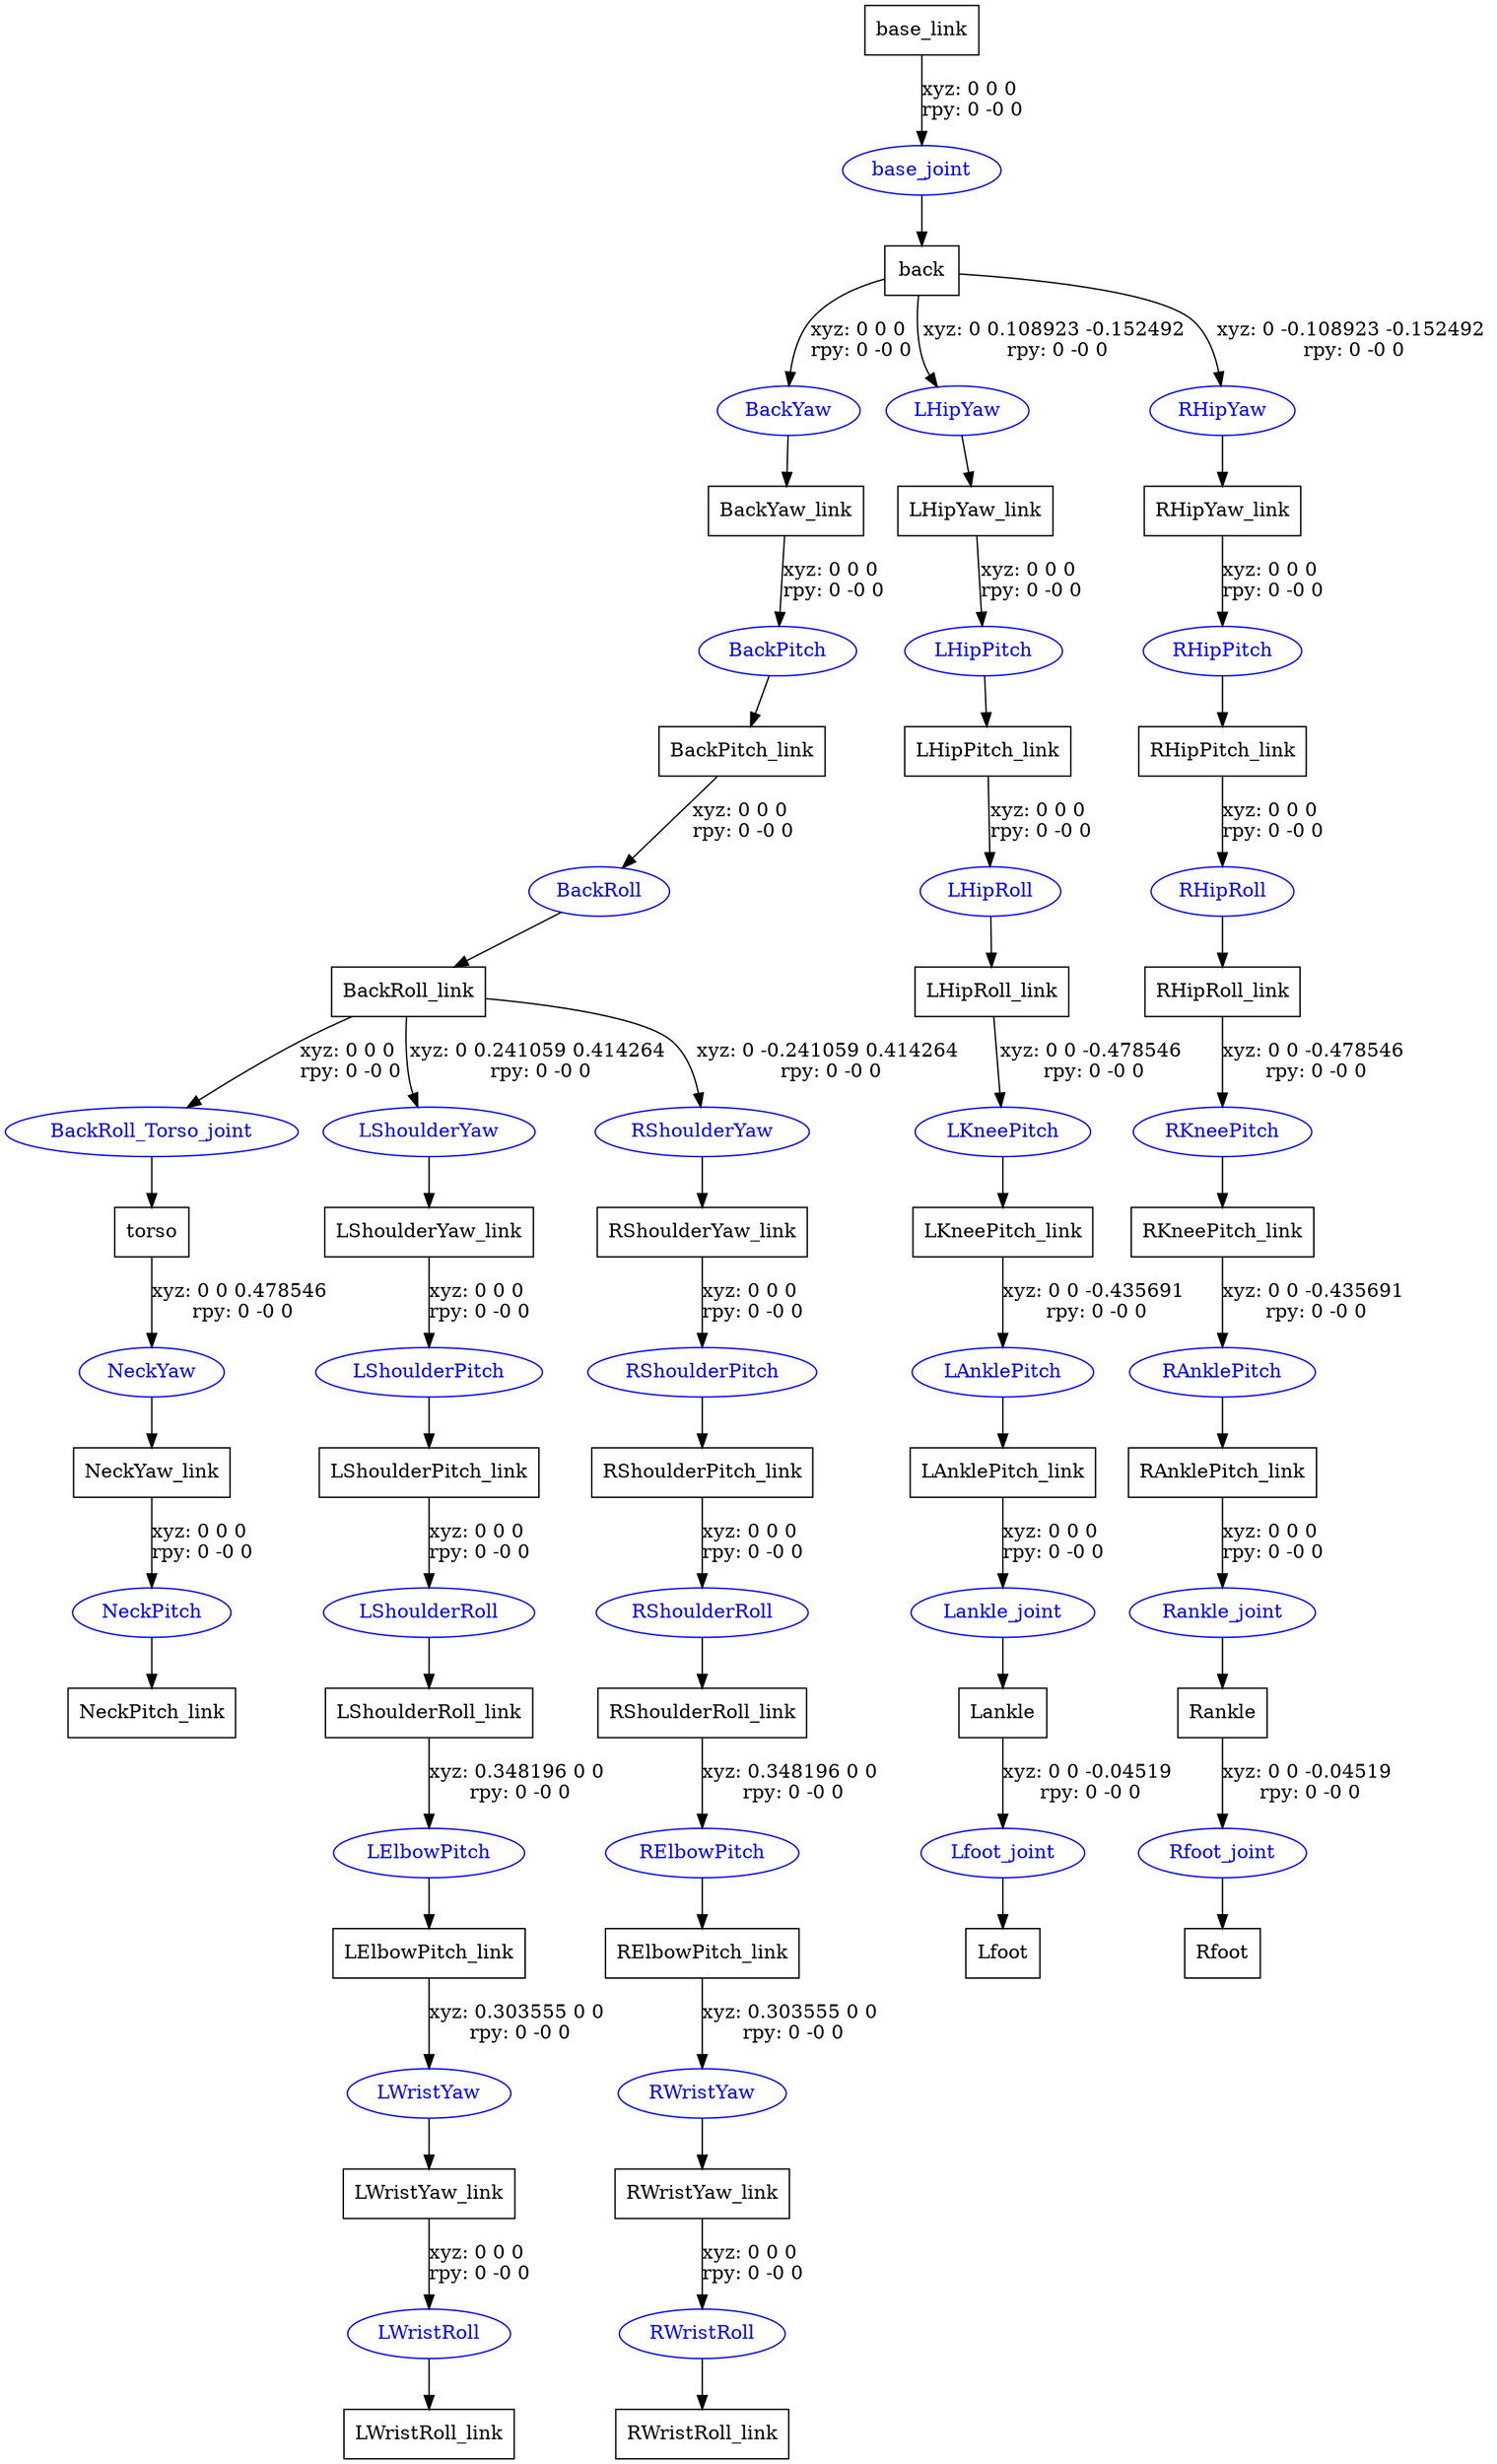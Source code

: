 digraph G {
node [shape=box];
"base_link" [label="base_link"];
"back" [label="back"];
"BackYaw_link" [label="BackYaw_link"];
"BackPitch_link" [label="BackPitch_link"];
"BackRoll_link" [label="BackRoll_link"];
"torso" [label="torso"];
"NeckYaw_link" [label="NeckYaw_link"];
"NeckPitch_link" [label="NeckPitch_link"];
"LShoulderYaw_link" [label="LShoulderYaw_link"];
"LShoulderPitch_link" [label="LShoulderPitch_link"];
"LShoulderRoll_link" [label="LShoulderRoll_link"];
"LElbowPitch_link" [label="LElbowPitch_link"];
"LWristYaw_link" [label="LWristYaw_link"];
"LWristRoll_link" [label="LWristRoll_link"];
"RShoulderYaw_link" [label="RShoulderYaw_link"];
"RShoulderPitch_link" [label="RShoulderPitch_link"];
"RShoulderRoll_link" [label="RShoulderRoll_link"];
"RElbowPitch_link" [label="RElbowPitch_link"];
"RWristYaw_link" [label="RWristYaw_link"];
"RWristRoll_link" [label="RWristRoll_link"];
"LHipYaw_link" [label="LHipYaw_link"];
"LHipPitch_link" [label="LHipPitch_link"];
"LHipRoll_link" [label="LHipRoll_link"];
"LKneePitch_link" [label="LKneePitch_link"];
"LAnklePitch_link" [label="LAnklePitch_link"];
"Lankle" [label="Lankle"];
"Lfoot" [label="Lfoot"];
"RHipYaw_link" [label="RHipYaw_link"];
"RHipPitch_link" [label="RHipPitch_link"];
"RHipRoll_link" [label="RHipRoll_link"];
"RKneePitch_link" [label="RKneePitch_link"];
"RAnklePitch_link" [label="RAnklePitch_link"];
"Rankle" [label="Rankle"];
"Rfoot" [label="Rfoot"];
node [shape=ellipse, color=blue, fontcolor=blue];
"base_link" -> "base_joint" [label="xyz: 0 0 0 \nrpy: 0 -0 0"]
"base_joint" -> "back"
"back" -> "BackYaw" [label="xyz: 0 0 0 \nrpy: 0 -0 0"]
"BackYaw" -> "BackYaw_link"
"BackYaw_link" -> "BackPitch" [label="xyz: 0 0 0 \nrpy: 0 -0 0"]
"BackPitch" -> "BackPitch_link"
"BackPitch_link" -> "BackRoll" [label="xyz: 0 0 0 \nrpy: 0 -0 0"]
"BackRoll" -> "BackRoll_link"
"BackRoll_link" -> "BackRoll_Torso_joint" [label="xyz: 0 0 0 \nrpy: 0 -0 0"]
"BackRoll_Torso_joint" -> "torso"
"torso" -> "NeckYaw" [label="xyz: 0 0 0.478546 \nrpy: 0 -0 0"]
"NeckYaw" -> "NeckYaw_link"
"NeckYaw_link" -> "NeckPitch" [label="xyz: 0 0 0 \nrpy: 0 -0 0"]
"NeckPitch" -> "NeckPitch_link"
"BackRoll_link" -> "LShoulderYaw" [label="xyz: 0 0.241059 0.414264 \nrpy: 0 -0 0"]
"LShoulderYaw" -> "LShoulderYaw_link"
"LShoulderYaw_link" -> "LShoulderPitch" [label="xyz: 0 0 0 \nrpy: 0 -0 0"]
"LShoulderPitch" -> "LShoulderPitch_link"
"LShoulderPitch_link" -> "LShoulderRoll" [label="xyz: 0 0 0 \nrpy: 0 -0 0"]
"LShoulderRoll" -> "LShoulderRoll_link"
"LShoulderRoll_link" -> "LElbowPitch" [label="xyz: 0.348196 0 0 \nrpy: 0 -0 0"]
"LElbowPitch" -> "LElbowPitch_link"
"LElbowPitch_link" -> "LWristYaw" [label="xyz: 0.303555 0 0 \nrpy: 0 -0 0"]
"LWristYaw" -> "LWristYaw_link"
"LWristYaw_link" -> "LWristRoll" [label="xyz: 0 0 0 \nrpy: 0 -0 0"]
"LWristRoll" -> "LWristRoll_link"
"BackRoll_link" -> "RShoulderYaw" [label="xyz: 0 -0.241059 0.414264 \nrpy: 0 -0 0"]
"RShoulderYaw" -> "RShoulderYaw_link"
"RShoulderYaw_link" -> "RShoulderPitch" [label="xyz: 0 0 0 \nrpy: 0 -0 0"]
"RShoulderPitch" -> "RShoulderPitch_link"
"RShoulderPitch_link" -> "RShoulderRoll" [label="xyz: 0 0 0 \nrpy: 0 -0 0"]
"RShoulderRoll" -> "RShoulderRoll_link"
"RShoulderRoll_link" -> "RElbowPitch" [label="xyz: 0.348196 0 0 \nrpy: 0 -0 0"]
"RElbowPitch" -> "RElbowPitch_link"
"RElbowPitch_link" -> "RWristYaw" [label="xyz: 0.303555 0 0 \nrpy: 0 -0 0"]
"RWristYaw" -> "RWristYaw_link"
"RWristYaw_link" -> "RWristRoll" [label="xyz: 0 0 0 \nrpy: 0 -0 0"]
"RWristRoll" -> "RWristRoll_link"
"back" -> "LHipYaw" [label="xyz: 0 0.108923 -0.152492 \nrpy: 0 -0 0"]
"LHipYaw" -> "LHipYaw_link"
"LHipYaw_link" -> "LHipPitch" [label="xyz: 0 0 0 \nrpy: 0 -0 0"]
"LHipPitch" -> "LHipPitch_link"
"LHipPitch_link" -> "LHipRoll" [label="xyz: 0 0 0 \nrpy: 0 -0 0"]
"LHipRoll" -> "LHipRoll_link"
"LHipRoll_link" -> "LKneePitch" [label="xyz: 0 0 -0.478546 \nrpy: 0 -0 0"]
"LKneePitch" -> "LKneePitch_link"
"LKneePitch_link" -> "LAnklePitch" [label="xyz: 0 0 -0.435691 \nrpy: 0 -0 0"]
"LAnklePitch" -> "LAnklePitch_link"
"LAnklePitch_link" -> "Lankle_joint" [label="xyz: 0 0 0 \nrpy: 0 -0 0"]
"Lankle_joint" -> "Lankle"
"Lankle" -> "Lfoot_joint" [label="xyz: 0 0 -0.04519 \nrpy: 0 -0 0"]
"Lfoot_joint" -> "Lfoot"
"back" -> "RHipYaw" [label="xyz: 0 -0.108923 -0.152492 \nrpy: 0 -0 0"]
"RHipYaw" -> "RHipYaw_link"
"RHipYaw_link" -> "RHipPitch" [label="xyz: 0 0 0 \nrpy: 0 -0 0"]
"RHipPitch" -> "RHipPitch_link"
"RHipPitch_link" -> "RHipRoll" [label="xyz: 0 0 0 \nrpy: 0 -0 0"]
"RHipRoll" -> "RHipRoll_link"
"RHipRoll_link" -> "RKneePitch" [label="xyz: 0 0 -0.478546 \nrpy: 0 -0 0"]
"RKneePitch" -> "RKneePitch_link"
"RKneePitch_link" -> "RAnklePitch" [label="xyz: 0 0 -0.435691 \nrpy: 0 -0 0"]
"RAnklePitch" -> "RAnklePitch_link"
"RAnklePitch_link" -> "Rankle_joint" [label="xyz: 0 0 0 \nrpy: 0 -0 0"]
"Rankle_joint" -> "Rankle"
"Rankle" -> "Rfoot_joint" [label="xyz: 0 0 -0.04519 \nrpy: 0 -0 0"]
"Rfoot_joint" -> "Rfoot"
}
